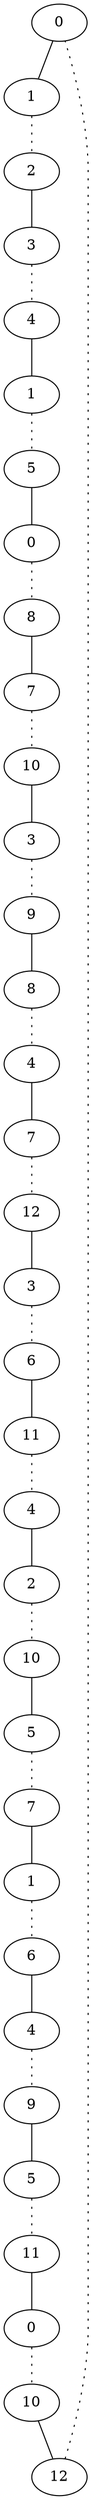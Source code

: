 graph {
a0 -- a1;
a1 -- a2 [style=dotted];
a2 -- a3;
a3 -- a4 [style=dotted];
a4 -- a5;
a5 -- a6 [style=dotted];
a6 -- a7;
a7 -- a8 [style=dotted];
a8 -- a9;
a9 -- a10 [style=dotted];
a10 -- a11;
a11 -- a12 [style=dotted];
a12 -- a13;
a13 -- a14 [style=dotted];
a14 -- a15;
a15 -- a16 [style=dotted];
a16 -- a17;
a17 -- a18 [style=dotted];
a18 -- a19;
a19 -- a20 [style=dotted];
a20 -- a21;
a21 -- a22 [style=dotted];
a22 -- a23;
a23 -- a24 [style=dotted];
a24 -- a25;
a25 -- a26 [style=dotted];
a26 -- a27;
a27 -- a28 [style=dotted];
a28 -- a29;
a29 -- a30 [style=dotted];
a30 -- a31;
a31 -- a32 [style=dotted];
a32 -- a33;
a33 -- a0 [style=dotted];
a0[label=0];
a1[label=1];
a2[label=2];
a3[label=3];
a4[label=4];
a5[label=1];
a6[label=5];
a7[label=0];
a8[label=8];
a9[label=7];
a10[label=10];
a11[label=3];
a12[label=9];
a13[label=8];
a14[label=4];
a15[label=7];
a16[label=12];
a17[label=3];
a18[label=6];
a19[label=11];
a20[label=4];
a21[label=2];
a22[label=10];
a23[label=5];
a24[label=7];
a25[label=1];
a26[label=6];
a27[label=4];
a28[label=9];
a29[label=5];
a30[label=11];
a31[label=0];
a32[label=10];
a33[label=12];
}
